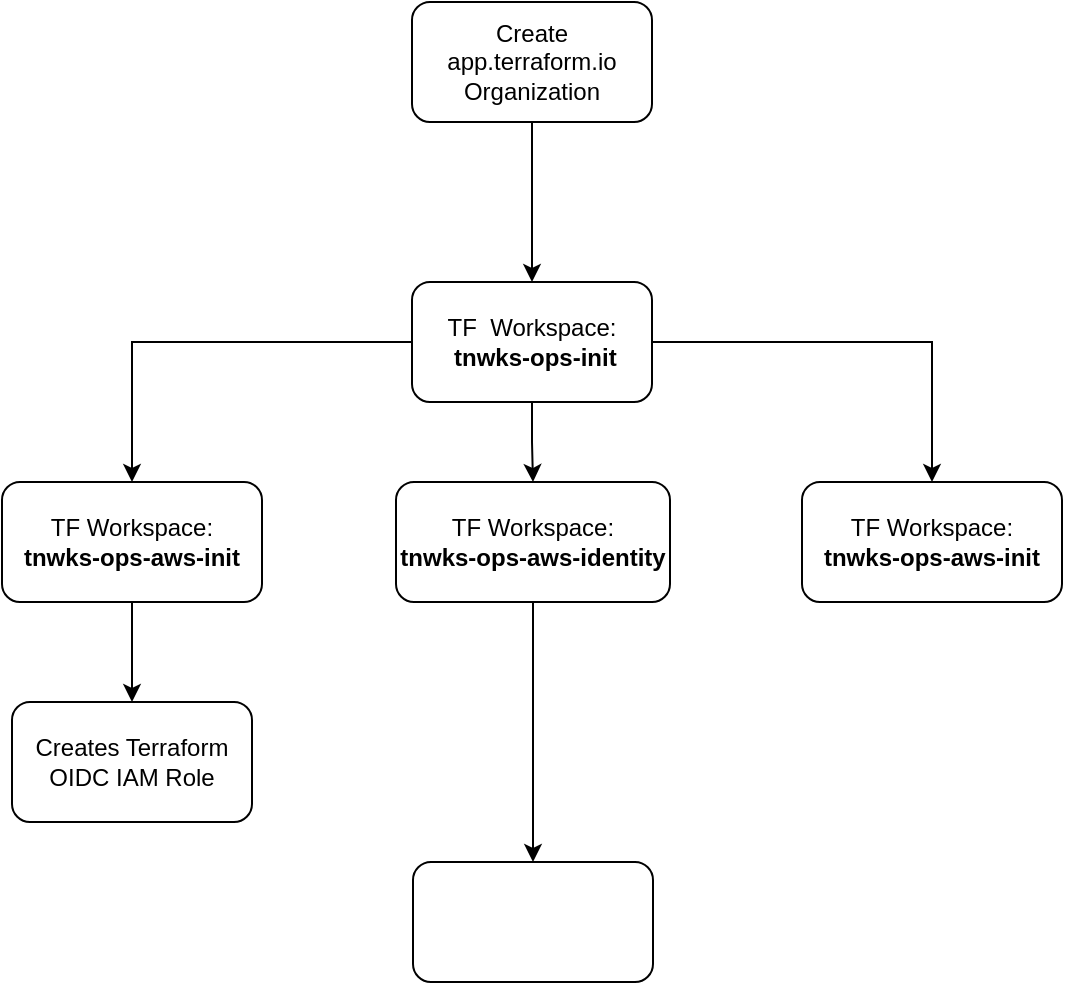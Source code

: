 <mxfile version="22.1.2" type="device">
  <diagram name="Page-1" id="9zro17haOnT7xdOlwJow">
    <mxGraphModel dx="938" dy="648" grid="1" gridSize="10" guides="1" tooltips="1" connect="1" arrows="1" fold="1" page="1" pageScale="1" pageWidth="850" pageHeight="1100" math="0" shadow="0">
      <root>
        <mxCell id="0" />
        <mxCell id="1" parent="0" />
        <mxCell id="b-uksDCO79nauFOuNBUm-3" value="" style="edgeStyle=orthogonalEdgeStyle;rounded=0;orthogonalLoop=1;jettySize=auto;html=1;" edge="1" parent="1" source="b-uksDCO79nauFOuNBUm-1" target="b-uksDCO79nauFOuNBUm-2">
          <mxGeometry relative="1" as="geometry" />
        </mxCell>
        <mxCell id="b-uksDCO79nauFOuNBUm-1" value="Create app.terraform.io Organization" style="rounded=1;whiteSpace=wrap;html=1;" vertex="1" parent="1">
          <mxGeometry x="365" y="140" width="120" height="60" as="geometry" />
        </mxCell>
        <mxCell id="b-uksDCO79nauFOuNBUm-5" value="" style="edgeStyle=orthogonalEdgeStyle;rounded=0;orthogonalLoop=1;jettySize=auto;html=1;" edge="1" parent="1" source="b-uksDCO79nauFOuNBUm-2" target="b-uksDCO79nauFOuNBUm-4">
          <mxGeometry relative="1" as="geometry" />
        </mxCell>
        <mxCell id="b-uksDCO79nauFOuNBUm-8" style="edgeStyle=orthogonalEdgeStyle;rounded=0;orthogonalLoop=1;jettySize=auto;html=1;entryX=0.5;entryY=0;entryDx=0;entryDy=0;" edge="1" parent="1" source="b-uksDCO79nauFOuNBUm-2" target="b-uksDCO79nauFOuNBUm-7">
          <mxGeometry relative="1" as="geometry" />
        </mxCell>
        <mxCell id="b-uksDCO79nauFOuNBUm-9" style="edgeStyle=orthogonalEdgeStyle;rounded=0;orthogonalLoop=1;jettySize=auto;html=1;exitX=0.5;exitY=1;exitDx=0;exitDy=0;entryX=0.5;entryY=0;entryDx=0;entryDy=0;" edge="1" parent="1" source="b-uksDCO79nauFOuNBUm-2" target="b-uksDCO79nauFOuNBUm-6">
          <mxGeometry relative="1" as="geometry" />
        </mxCell>
        <mxCell id="b-uksDCO79nauFOuNBUm-2" value="TF&amp;nbsp; Workspace:&lt;br&gt;&amp;nbsp;&lt;b&gt;tnwks-ops-init&lt;/b&gt;" style="whiteSpace=wrap;html=1;rounded=1;" vertex="1" parent="1">
          <mxGeometry x="365" y="280" width="120" height="60" as="geometry" />
        </mxCell>
        <mxCell id="b-uksDCO79nauFOuNBUm-11" value="" style="edgeStyle=orthogonalEdgeStyle;rounded=0;orthogonalLoop=1;jettySize=auto;html=1;" edge="1" parent="1" source="b-uksDCO79nauFOuNBUm-4" target="b-uksDCO79nauFOuNBUm-10">
          <mxGeometry relative="1" as="geometry" />
        </mxCell>
        <mxCell id="b-uksDCO79nauFOuNBUm-4" value="TF Workspace:&lt;br&gt;&lt;b&gt;tnwks-ops-aws-init&lt;/b&gt;" style="whiteSpace=wrap;html=1;rounded=1;" vertex="1" parent="1">
          <mxGeometry x="160" y="380" width="130" height="60" as="geometry" />
        </mxCell>
        <mxCell id="b-uksDCO79nauFOuNBUm-13" value="" style="edgeStyle=orthogonalEdgeStyle;rounded=0;orthogonalLoop=1;jettySize=auto;html=1;" edge="1" parent="1" source="b-uksDCO79nauFOuNBUm-6" target="b-uksDCO79nauFOuNBUm-12">
          <mxGeometry relative="1" as="geometry" />
        </mxCell>
        <mxCell id="b-uksDCO79nauFOuNBUm-6" value="TF Workspace:&lt;br style=&quot;border-color: var(--border-color);&quot;&gt;&lt;b&gt;tnwks-ops-aws-identity&lt;/b&gt;" style="whiteSpace=wrap;html=1;rounded=1;" vertex="1" parent="1">
          <mxGeometry x="357" y="380" width="137" height="60" as="geometry" />
        </mxCell>
        <mxCell id="b-uksDCO79nauFOuNBUm-7" value="&lt;span style=&quot;font-weight: normal;&quot;&gt;TF Workspace:&lt;/span&gt;&lt;br style=&quot;border-color: var(--border-color);&quot;&gt;tnwks-ops-aws-init" style="whiteSpace=wrap;html=1;rounded=1;fontStyle=1" vertex="1" parent="1">
          <mxGeometry x="560" y="380" width="130" height="60" as="geometry" />
        </mxCell>
        <mxCell id="b-uksDCO79nauFOuNBUm-10" value="Creates Terraform OIDC IAM Role" style="whiteSpace=wrap;html=1;rounded=1;" vertex="1" parent="1">
          <mxGeometry x="165" y="490" width="120" height="60" as="geometry" />
        </mxCell>
        <mxCell id="b-uksDCO79nauFOuNBUm-12" value="" style="whiteSpace=wrap;html=1;rounded=1;" vertex="1" parent="1">
          <mxGeometry x="365.5" y="570" width="120" height="60" as="geometry" />
        </mxCell>
      </root>
    </mxGraphModel>
  </diagram>
</mxfile>
